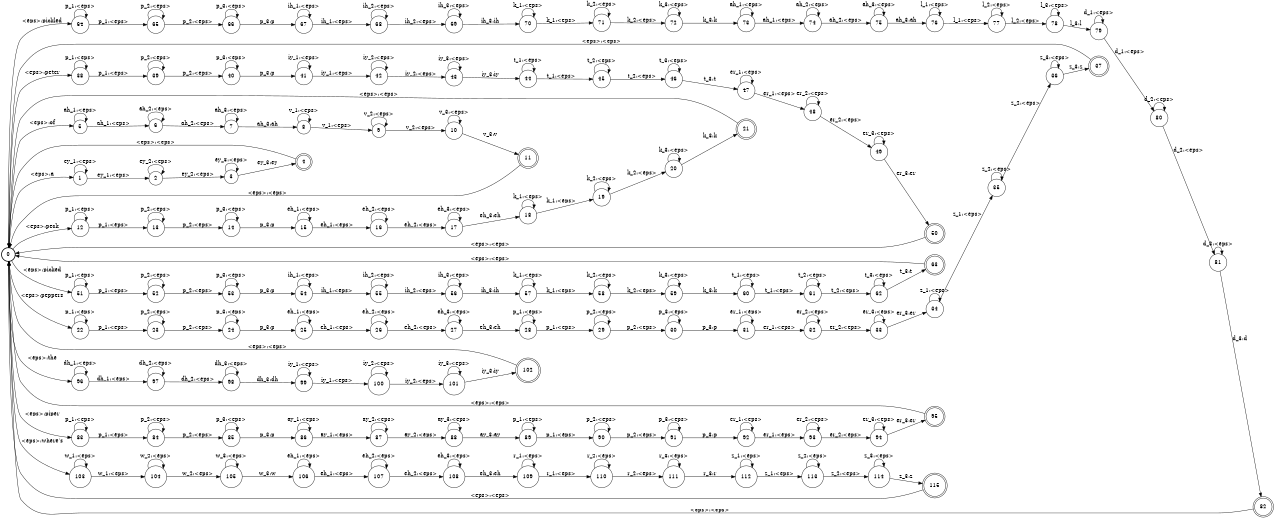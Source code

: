 digraph FST {
rankdir = LR;
size = "8.5,11";
center = 1;
orientation = Portrait;
ranksep = "0.4";
nodesep = "0.25";
0 [label = "0", shape = circle, style = bold, fontsize = 14]
	0 -> 1 [label = "<eps>:a", fontsize = 14];
	0 -> 5 [label = "<eps>:of", fontsize = 14];
	0 -> 12 [label = "<eps>:peck", fontsize = 14];
	0 -> 22 [label = "<eps>:peppers", fontsize = 14];
	0 -> 38 [label = "<eps>:peter", fontsize = 14];
	0 -> 51 [label = "<eps>:picked", fontsize = 14];
	0 -> 64 [label = "<eps>:pickled", fontsize = 14];
	0 -> 83 [label = "<eps>:piper", fontsize = 14];
	0 -> 96 [label = "<eps>:the", fontsize = 14];
	0 -> 103 [label = "<eps>:where's", fontsize = 14];
1 [label = "1", shape = circle, style = solid, fontsize = 14]
	1 -> 1 [label = "ey_1:<eps>", fontsize = 14];
	1 -> 2 [label = "ey_1:<eps>", fontsize = 14];
2 [label = "2", shape = circle, style = solid, fontsize = 14]
	2 -> 2 [label = "ey_2:<eps>", fontsize = 14];
	2 -> 3 [label = "ey_2:<eps>", fontsize = 14];
3 [label = "3", shape = circle, style = solid, fontsize = 14]
	3 -> 3 [label = "ey_3:<eps>", fontsize = 14];
	3 -> 4 [label = "ey_3:ey", fontsize = 14];
4 [label = "4", shape = doublecircle, style = solid, fontsize = 14]
	4 -> 0 [label = "<eps>:<eps>", fontsize = 14];
5 [label = "5", shape = circle, style = solid, fontsize = 14]
	5 -> 5 [label = "ah_1:<eps>", fontsize = 14];
	5 -> 6 [label = "ah_1:<eps>", fontsize = 14];
6 [label = "6", shape = circle, style = solid, fontsize = 14]
	6 -> 6 [label = "ah_2:<eps>", fontsize = 14];
	6 -> 7 [label = "ah_2:<eps>", fontsize = 14];
7 [label = "7", shape = circle, style = solid, fontsize = 14]
	7 -> 7 [label = "ah_3:<eps>", fontsize = 14];
	7 -> 8 [label = "ah_3:ah", fontsize = 14];
8 [label = "8", shape = circle, style = solid, fontsize = 14]
	8 -> 8 [label = "v_1:<eps>", fontsize = 14];
	8 -> 9 [label = "v_1:<eps>", fontsize = 14];
9 [label = "9", shape = circle, style = solid, fontsize = 14]
	9 -> 9 [label = "v_2:<eps>", fontsize = 14];
	9 -> 10 [label = "v_2:<eps>", fontsize = 14];
10 [label = "10", shape = circle, style = solid, fontsize = 14]
	10 -> 10 [label = "v_3:<eps>", fontsize = 14];
	10 -> 11 [label = "v_3:v", fontsize = 14];
11 [label = "11", shape = doublecircle, style = solid, fontsize = 14]
	11 -> 0 [label = "<eps>:<eps>", fontsize = 14];
12 [label = "12", shape = circle, style = solid, fontsize = 14]
	12 -> 12 [label = "p_1:<eps>", fontsize = 14];
	12 -> 13 [label = "p_1:<eps>", fontsize = 14];
13 [label = "13", shape = circle, style = solid, fontsize = 14]
	13 -> 13 [label = "p_2:<eps>", fontsize = 14];
	13 -> 14 [label = "p_2:<eps>", fontsize = 14];
14 [label = "14", shape = circle, style = solid, fontsize = 14]
	14 -> 14 [label = "p_3:<eps>", fontsize = 14];
	14 -> 15 [label = "p_3:p", fontsize = 14];
15 [label = "15", shape = circle, style = solid, fontsize = 14]
	15 -> 15 [label = "eh_1:<eps>", fontsize = 14];
	15 -> 16 [label = "eh_1:<eps>", fontsize = 14];
16 [label = "16", shape = circle, style = solid, fontsize = 14]
	16 -> 16 [label = "eh_2:<eps>", fontsize = 14];
	16 -> 17 [label = "eh_2:<eps>", fontsize = 14];
17 [label = "17", shape = circle, style = solid, fontsize = 14]
	17 -> 17 [label = "eh_3:<eps>", fontsize = 14];
	17 -> 18 [label = "eh_3:eh", fontsize = 14];
18 [label = "18", shape = circle, style = solid, fontsize = 14]
	18 -> 18 [label = "k_1:<eps>", fontsize = 14];
	18 -> 19 [label = "k_1:<eps>", fontsize = 14];
19 [label = "19", shape = circle, style = solid, fontsize = 14]
	19 -> 19 [label = "k_2:<eps>", fontsize = 14];
	19 -> 20 [label = "k_2:<eps>", fontsize = 14];
20 [label = "20", shape = circle, style = solid, fontsize = 14]
	20 -> 20 [label = "k_3:<eps>", fontsize = 14];
	20 -> 21 [label = "k_3:k", fontsize = 14];
21 [label = "21", shape = doublecircle, style = solid, fontsize = 14]
	21 -> 0 [label = "<eps>:<eps>", fontsize = 14];
22 [label = "22", shape = circle, style = solid, fontsize = 14]
	22 -> 22 [label = "p_1:<eps>", fontsize = 14];
	22 -> 23 [label = "p_1:<eps>", fontsize = 14];
23 [label = "23", shape = circle, style = solid, fontsize = 14]
	23 -> 23 [label = "p_2:<eps>", fontsize = 14];
	23 -> 24 [label = "p_2:<eps>", fontsize = 14];
24 [label = "24", shape = circle, style = solid, fontsize = 14]
	24 -> 24 [label = "p_3:<eps>", fontsize = 14];
	24 -> 25 [label = "p_3:p", fontsize = 14];
25 [label = "25", shape = circle, style = solid, fontsize = 14]
	25 -> 25 [label = "eh_1:<eps>", fontsize = 14];
	25 -> 26 [label = "eh_1:<eps>", fontsize = 14];
26 [label = "26", shape = circle, style = solid, fontsize = 14]
	26 -> 26 [label = "eh_2:<eps>", fontsize = 14];
	26 -> 27 [label = "eh_2:<eps>", fontsize = 14];
27 [label = "27", shape = circle, style = solid, fontsize = 14]
	27 -> 27 [label = "eh_3:<eps>", fontsize = 14];
	27 -> 28 [label = "eh_3:eh", fontsize = 14];
28 [label = "28", shape = circle, style = solid, fontsize = 14]
	28 -> 28 [label = "p_1:<eps>", fontsize = 14];
	28 -> 29 [label = "p_1:<eps>", fontsize = 14];
29 [label = "29", shape = circle, style = solid, fontsize = 14]
	29 -> 29 [label = "p_2:<eps>", fontsize = 14];
	29 -> 30 [label = "p_2:<eps>", fontsize = 14];
30 [label = "30", shape = circle, style = solid, fontsize = 14]
	30 -> 30 [label = "p_3:<eps>", fontsize = 14];
	30 -> 31 [label = "p_3:p", fontsize = 14];
31 [label = "31", shape = circle, style = solid, fontsize = 14]
	31 -> 31 [label = "er_1:<eps>", fontsize = 14];
	31 -> 32 [label = "er_1:<eps>", fontsize = 14];
32 [label = "32", shape = circle, style = solid, fontsize = 14]
	32 -> 32 [label = "er_2:<eps>", fontsize = 14];
	32 -> 33 [label = "er_2:<eps>", fontsize = 14];
33 [label = "33", shape = circle, style = solid, fontsize = 14]
	33 -> 33 [label = "er_3:<eps>", fontsize = 14];
	33 -> 34 [label = "er_3:er", fontsize = 14];
34 [label = "34", shape = circle, style = solid, fontsize = 14]
	34 -> 34 [label = "z_1:<eps>", fontsize = 14];
	34 -> 35 [label = "z_1:<eps>", fontsize = 14];
35 [label = "35", shape = circle, style = solid, fontsize = 14]
	35 -> 35 [label = "z_2:<eps>", fontsize = 14];
	35 -> 36 [label = "z_2:<eps>", fontsize = 14];
36 [label = "36", shape = circle, style = solid, fontsize = 14]
	36 -> 36 [label = "z_3:<eps>", fontsize = 14];
	36 -> 37 [label = "z_3:z", fontsize = 14];
37 [label = "37", shape = doublecircle, style = solid, fontsize = 14]
	37 -> 0 [label = "<eps>:<eps>", fontsize = 14];
38 [label = "38", shape = circle, style = solid, fontsize = 14]
	38 -> 38 [label = "p_1:<eps>", fontsize = 14];
	38 -> 39 [label = "p_1:<eps>", fontsize = 14];
39 [label = "39", shape = circle, style = solid, fontsize = 14]
	39 -> 39 [label = "p_2:<eps>", fontsize = 14];
	39 -> 40 [label = "p_2:<eps>", fontsize = 14];
40 [label = "40", shape = circle, style = solid, fontsize = 14]
	40 -> 40 [label = "p_3:<eps>", fontsize = 14];
	40 -> 41 [label = "p_3:p", fontsize = 14];
41 [label = "41", shape = circle, style = solid, fontsize = 14]
	41 -> 41 [label = "iy_1:<eps>", fontsize = 14];
	41 -> 42 [label = "iy_1:<eps>", fontsize = 14];
42 [label = "42", shape = circle, style = solid, fontsize = 14]
	42 -> 42 [label = "iy_2:<eps>", fontsize = 14];
	42 -> 43 [label = "iy_2:<eps>", fontsize = 14];
43 [label = "43", shape = circle, style = solid, fontsize = 14]
	43 -> 43 [label = "iy_3:<eps>", fontsize = 14];
	43 -> 44 [label = "iy_3:iy", fontsize = 14];
44 [label = "44", shape = circle, style = solid, fontsize = 14]
	44 -> 44 [label = "t_1:<eps>", fontsize = 14];
	44 -> 45 [label = "t_1:<eps>", fontsize = 14];
45 [label = "45", shape = circle, style = solid, fontsize = 14]
	45 -> 45 [label = "t_2:<eps>", fontsize = 14];
	45 -> 46 [label = "t_2:<eps>", fontsize = 14];
46 [label = "46", shape = circle, style = solid, fontsize = 14]
	46 -> 46 [label = "t_3:<eps>", fontsize = 14];
	46 -> 47 [label = "t_3:t", fontsize = 14];
47 [label = "47", shape = circle, style = solid, fontsize = 14]
	47 -> 47 [label = "er_1:<eps>", fontsize = 14];
	47 -> 48 [label = "er_1:<eps>", fontsize = 14];
48 [label = "48", shape = circle, style = solid, fontsize = 14]
	48 -> 48 [label = "er_2:<eps>", fontsize = 14];
	48 -> 49 [label = "er_2:<eps>", fontsize = 14];
49 [label = "49", shape = circle, style = solid, fontsize = 14]
	49 -> 49 [label = "er_3:<eps>", fontsize = 14];
	49 -> 50 [label = "er_3:er", fontsize = 14];
50 [label = "50", shape = doublecircle, style = solid, fontsize = 14]
	50 -> 0 [label = "<eps>:<eps>", fontsize = 14];
51 [label = "51", shape = circle, style = solid, fontsize = 14]
	51 -> 51 [label = "p_1:<eps>", fontsize = 14];
	51 -> 52 [label = "p_1:<eps>", fontsize = 14];
52 [label = "52", shape = circle, style = solid, fontsize = 14]
	52 -> 52 [label = "p_2:<eps>", fontsize = 14];
	52 -> 53 [label = "p_2:<eps>", fontsize = 14];
53 [label = "53", shape = circle, style = solid, fontsize = 14]
	53 -> 53 [label = "p_3:<eps>", fontsize = 14];
	53 -> 54 [label = "p_3:p", fontsize = 14];
54 [label = "54", shape = circle, style = solid, fontsize = 14]
	54 -> 54 [label = "ih_1:<eps>", fontsize = 14];
	54 -> 55 [label = "ih_1:<eps>", fontsize = 14];
55 [label = "55", shape = circle, style = solid, fontsize = 14]
	55 -> 55 [label = "ih_2:<eps>", fontsize = 14];
	55 -> 56 [label = "ih_2:<eps>", fontsize = 14];
56 [label = "56", shape = circle, style = solid, fontsize = 14]
	56 -> 56 [label = "ih_3:<eps>", fontsize = 14];
	56 -> 57 [label = "ih_3:ih", fontsize = 14];
57 [label = "57", shape = circle, style = solid, fontsize = 14]
	57 -> 57 [label = "k_1:<eps>", fontsize = 14];
	57 -> 58 [label = "k_1:<eps>", fontsize = 14];
58 [label = "58", shape = circle, style = solid, fontsize = 14]
	58 -> 58 [label = "k_2:<eps>", fontsize = 14];
	58 -> 59 [label = "k_2:<eps>", fontsize = 14];
59 [label = "59", shape = circle, style = solid, fontsize = 14]
	59 -> 59 [label = "k_3:<eps>", fontsize = 14];
	59 -> 60 [label = "k_3:k", fontsize = 14];
60 [label = "60", shape = circle, style = solid, fontsize = 14]
	60 -> 60 [label = "t_1:<eps>", fontsize = 14];
	60 -> 61 [label = "t_1:<eps>", fontsize = 14];
61 [label = "61", shape = circle, style = solid, fontsize = 14]
	61 -> 61 [label = "t_2:<eps>", fontsize = 14];
	61 -> 62 [label = "t_2:<eps>", fontsize = 14];
62 [label = "62", shape = circle, style = solid, fontsize = 14]
	62 -> 62 [label = "t_3:<eps>", fontsize = 14];
	62 -> 63 [label = "t_3:t", fontsize = 14];
63 [label = "63", shape = doublecircle, style = solid, fontsize = 14]
	63 -> 0 [label = "<eps>:<eps>", fontsize = 14];
64 [label = "64", shape = circle, style = solid, fontsize = 14]
	64 -> 64 [label = "p_1:<eps>", fontsize = 14];
	64 -> 65 [label = "p_1:<eps>", fontsize = 14];
65 [label = "65", shape = circle, style = solid, fontsize = 14]
	65 -> 65 [label = "p_2:<eps>", fontsize = 14];
	65 -> 66 [label = "p_2:<eps>", fontsize = 14];
66 [label = "66", shape = circle, style = solid, fontsize = 14]
	66 -> 66 [label = "p_3:<eps>", fontsize = 14];
	66 -> 67 [label = "p_3:p", fontsize = 14];
67 [label = "67", shape = circle, style = solid, fontsize = 14]
	67 -> 67 [label = "ih_1:<eps>", fontsize = 14];
	67 -> 68 [label = "ih_1:<eps>", fontsize = 14];
68 [label = "68", shape = circle, style = solid, fontsize = 14]
	68 -> 68 [label = "ih_2:<eps>", fontsize = 14];
	68 -> 69 [label = "ih_2:<eps>", fontsize = 14];
69 [label = "69", shape = circle, style = solid, fontsize = 14]
	69 -> 69 [label = "ih_3:<eps>", fontsize = 14];
	69 -> 70 [label = "ih_3:ih", fontsize = 14];
70 [label = "70", shape = circle, style = solid, fontsize = 14]
	70 -> 70 [label = "k_1:<eps>", fontsize = 14];
	70 -> 71 [label = "k_1:<eps>", fontsize = 14];
71 [label = "71", shape = circle, style = solid, fontsize = 14]
	71 -> 71 [label = "k_2:<eps>", fontsize = 14];
	71 -> 72 [label = "k_2:<eps>", fontsize = 14];
72 [label = "72", shape = circle, style = solid, fontsize = 14]
	72 -> 72 [label = "k_3:<eps>", fontsize = 14];
	72 -> 73 [label = "k_3:k", fontsize = 14];
73 [label = "73", shape = circle, style = solid, fontsize = 14]
	73 -> 73 [label = "ah_1:<eps>", fontsize = 14];
	73 -> 74 [label = "ah_1:<eps>", fontsize = 14];
74 [label = "74", shape = circle, style = solid, fontsize = 14]
	74 -> 74 [label = "ah_2:<eps>", fontsize = 14];
	74 -> 75 [label = "ah_2:<eps>", fontsize = 14];
75 [label = "75", shape = circle, style = solid, fontsize = 14]
	75 -> 75 [label = "ah_3:<eps>", fontsize = 14];
	75 -> 76 [label = "ah_3:ah", fontsize = 14];
76 [label = "76", shape = circle, style = solid, fontsize = 14]
	76 -> 76 [label = "l_1:<eps>", fontsize = 14];
	76 -> 77 [label = "l_1:<eps>", fontsize = 14];
77 [label = "77", shape = circle, style = solid, fontsize = 14]
	77 -> 77 [label = "l_2:<eps>", fontsize = 14];
	77 -> 78 [label = "l_2:<eps>", fontsize = 14];
78 [label = "78", shape = circle, style = solid, fontsize = 14]
	78 -> 78 [label = "l_3:<eps>", fontsize = 14];
	78 -> 79 [label = "l_3:l", fontsize = 14];
79 [label = "79", shape = circle, style = solid, fontsize = 14]
	79 -> 79 [label = "d_1:<eps>", fontsize = 14];
	79 -> 80 [label = "d_1:<eps>", fontsize = 14];
80 [label = "80", shape = circle, style = solid, fontsize = 14]
	80 -> 80 [label = "d_2:<eps>", fontsize = 14];
	80 -> 81 [label = "d_2:<eps>", fontsize = 14];
81 [label = "81", shape = circle, style = solid, fontsize = 14]
	81 -> 81 [label = "d_3:<eps>", fontsize = 14];
	81 -> 82 [label = "d_3:d", fontsize = 14];
82 [label = "82", shape = doublecircle, style = solid, fontsize = 14]
	82 -> 0 [label = "<eps>:<eps>", fontsize = 14];
83 [label = "83", shape = circle, style = solid, fontsize = 14]
	83 -> 83 [label = "p_1:<eps>", fontsize = 14];
	83 -> 84 [label = "p_1:<eps>", fontsize = 14];
84 [label = "84", shape = circle, style = solid, fontsize = 14]
	84 -> 84 [label = "p_2:<eps>", fontsize = 14];
	84 -> 85 [label = "p_2:<eps>", fontsize = 14];
85 [label = "85", shape = circle, style = solid, fontsize = 14]
	85 -> 85 [label = "p_3:<eps>", fontsize = 14];
	85 -> 86 [label = "p_3:p", fontsize = 14];
86 [label = "86", shape = circle, style = solid, fontsize = 14]
	86 -> 86 [label = "ay_1:<eps>", fontsize = 14];
	86 -> 87 [label = "ay_1:<eps>", fontsize = 14];
87 [label = "87", shape = circle, style = solid, fontsize = 14]
	87 -> 87 [label = "ay_2:<eps>", fontsize = 14];
	87 -> 88 [label = "ay_2:<eps>", fontsize = 14];
88 [label = "88", shape = circle, style = solid, fontsize = 14]
	88 -> 88 [label = "ay_3:<eps>", fontsize = 14];
	88 -> 89 [label = "ay_3:ay", fontsize = 14];
89 [label = "89", shape = circle, style = solid, fontsize = 14]
	89 -> 89 [label = "p_1:<eps>", fontsize = 14];
	89 -> 90 [label = "p_1:<eps>", fontsize = 14];
90 [label = "90", shape = circle, style = solid, fontsize = 14]
	90 -> 90 [label = "p_2:<eps>", fontsize = 14];
	90 -> 91 [label = "p_2:<eps>", fontsize = 14];
91 [label = "91", shape = circle, style = solid, fontsize = 14]
	91 -> 91 [label = "p_3:<eps>", fontsize = 14];
	91 -> 92 [label = "p_3:p", fontsize = 14];
92 [label = "92", shape = circle, style = solid, fontsize = 14]
	92 -> 92 [label = "er_1:<eps>", fontsize = 14];
	92 -> 93 [label = "er_1:<eps>", fontsize = 14];
93 [label = "93", shape = circle, style = solid, fontsize = 14]
	93 -> 93 [label = "er_2:<eps>", fontsize = 14];
	93 -> 94 [label = "er_2:<eps>", fontsize = 14];
94 [label = "94", shape = circle, style = solid, fontsize = 14]
	94 -> 94 [label = "er_3:<eps>", fontsize = 14];
	94 -> 95 [label = "er_3:er", fontsize = 14];
95 [label = "95", shape = doublecircle, style = solid, fontsize = 14]
	95 -> 0 [label = "<eps>:<eps>", fontsize = 14];
96 [label = "96", shape = circle, style = solid, fontsize = 14]
	96 -> 96 [label = "dh_1:<eps>", fontsize = 14];
	96 -> 97 [label = "dh_1:<eps>", fontsize = 14];
97 [label = "97", shape = circle, style = solid, fontsize = 14]
	97 -> 97 [label = "dh_2:<eps>", fontsize = 14];
	97 -> 98 [label = "dh_2:<eps>", fontsize = 14];
98 [label = "98", shape = circle, style = solid, fontsize = 14]
	98 -> 98 [label = "dh_3:<eps>", fontsize = 14];
	98 -> 99 [label = "dh_3:dh", fontsize = 14];
99 [label = "99", shape = circle, style = solid, fontsize = 14]
	99 -> 99 [label = "iy_1:<eps>", fontsize = 14];
	99 -> 100 [label = "iy_1:<eps>", fontsize = 14];
100 [label = "100", shape = circle, style = solid, fontsize = 14]
	100 -> 100 [label = "iy_2:<eps>", fontsize = 14];
	100 -> 101 [label = "iy_2:<eps>", fontsize = 14];
101 [label = "101", shape = circle, style = solid, fontsize = 14]
	101 -> 101 [label = "iy_3:<eps>", fontsize = 14];
	101 -> 102 [label = "iy_3:iy", fontsize = 14];
102 [label = "102", shape = doublecircle, style = solid, fontsize = 14]
	102 -> 0 [label = "<eps>:<eps>", fontsize = 14];
103 [label = "103", shape = circle, style = solid, fontsize = 14]
	103 -> 103 [label = "w_1:<eps>", fontsize = 14];
	103 -> 104 [label = "w_1:<eps>", fontsize = 14];
104 [label = "104", shape = circle, style = solid, fontsize = 14]
	104 -> 104 [label = "w_2:<eps>", fontsize = 14];
	104 -> 105 [label = "w_2:<eps>", fontsize = 14];
105 [label = "105", shape = circle, style = solid, fontsize = 14]
	105 -> 105 [label = "w_3:<eps>", fontsize = 14];
	105 -> 106 [label = "w_3:w", fontsize = 14];
106 [label = "106", shape = circle, style = solid, fontsize = 14]
	106 -> 106 [label = "eh_1:<eps>", fontsize = 14];
	106 -> 107 [label = "eh_1:<eps>", fontsize = 14];
107 [label = "107", shape = circle, style = solid, fontsize = 14]
	107 -> 107 [label = "eh_2:<eps>", fontsize = 14];
	107 -> 108 [label = "eh_2:<eps>", fontsize = 14];
108 [label = "108", shape = circle, style = solid, fontsize = 14]
	108 -> 108 [label = "eh_3:<eps>", fontsize = 14];
	108 -> 109 [label = "eh_3:eh", fontsize = 14];
109 [label = "109", shape = circle, style = solid, fontsize = 14]
	109 -> 109 [label = "r_1:<eps>", fontsize = 14];
	109 -> 110 [label = "r_1:<eps>", fontsize = 14];
110 [label = "110", shape = circle, style = solid, fontsize = 14]
	110 -> 110 [label = "r_2:<eps>", fontsize = 14];
	110 -> 111 [label = "r_2:<eps>", fontsize = 14];
111 [label = "111", shape = circle, style = solid, fontsize = 14]
	111 -> 111 [label = "r_3:<eps>", fontsize = 14];
	111 -> 112 [label = "r_3:r", fontsize = 14];
112 [label = "112", shape = circle, style = solid, fontsize = 14]
	112 -> 112 [label = "z_1:<eps>", fontsize = 14];
	112 -> 113 [label = "z_1:<eps>", fontsize = 14];
113 [label = "113", shape = circle, style = solid, fontsize = 14]
	113 -> 113 [label = "z_2:<eps>", fontsize = 14];
	113 -> 114 [label = "z_2:<eps>", fontsize = 14];
114 [label = "114", shape = circle, style = solid, fontsize = 14]
	114 -> 114 [label = "z_3:<eps>", fontsize = 14];
	114 -> 115 [label = "z_3:z", fontsize = 14];
115 [label = "115", shape = doublecircle, style = solid, fontsize = 14]
	115 -> 0 [label = "<eps>:<eps>", fontsize = 14];
}
